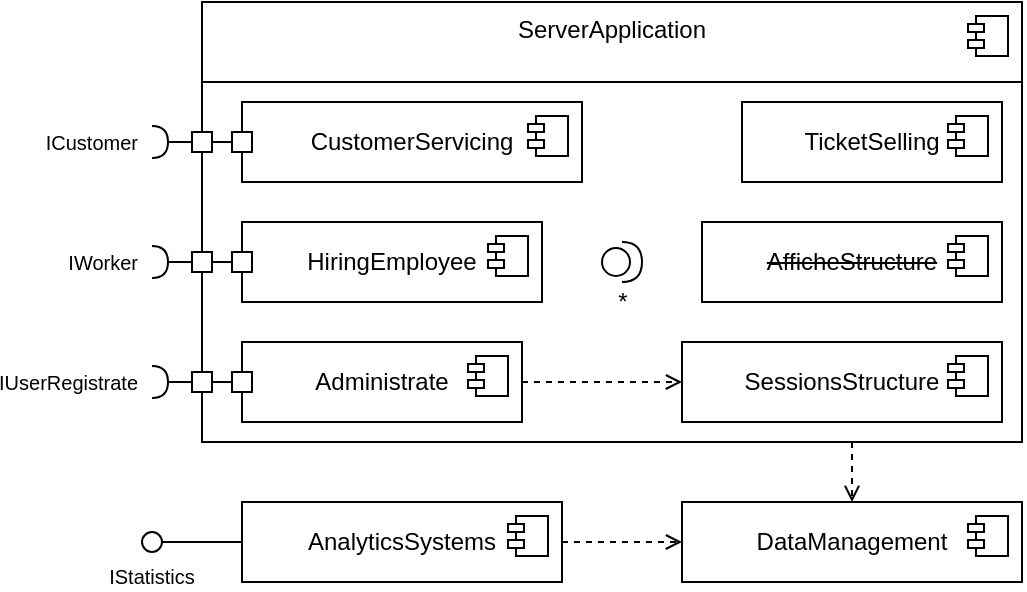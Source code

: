 <mxfile version="24.9.0">
  <diagram name="Диаграмма компонентов" id="Ea80tIoXrc0XHkkVBQ1X">
    <mxGraphModel dx="925" dy="494" grid="1" gridSize="10" guides="1" tooltips="1" connect="1" arrows="1" fold="1" page="1" pageScale="1" pageWidth="827" pageHeight="1169" math="0" shadow="0">
      <root>
        <mxCell id="0" />
        <mxCell id="1" parent="0" />
        <mxCell id="xQDjcpTIG1fXbbpjyc3H-1" value="ServerApplication" style="html=1;dropTarget=0;whiteSpace=wrap;verticalAlign=top;" vertex="1" parent="1">
          <mxGeometry x="224" y="440" width="410" height="220" as="geometry" />
        </mxCell>
        <mxCell id="xQDjcpTIG1fXbbpjyc3H-2" value="" style="shape=module;jettyWidth=8;jettyHeight=4;" vertex="1" parent="xQDjcpTIG1fXbbpjyc3H-1">
          <mxGeometry x="1" width="20" height="20" relative="1" as="geometry">
            <mxPoint x="-27" y="7" as="offset" />
          </mxGeometry>
        </mxCell>
        <mxCell id="xQDjcpTIG1fXbbpjyc3H-3" value="" style="endArrow=none;html=1;rounded=0;exitX=0.998;exitY=0.103;exitDx=0;exitDy=0;exitPerimeter=0;entryX=0.003;entryY=0.103;entryDx=0;entryDy=0;entryPerimeter=0;" edge="1" parent="1">
          <mxGeometry width="50" height="50" relative="1" as="geometry">
            <mxPoint x="634" y="480.0" as="sourcePoint" />
            <mxPoint x="224" y="480.0" as="targetPoint" />
          </mxGeometry>
        </mxCell>
        <mxCell id="xQDjcpTIG1fXbbpjyc3H-4" value="Administrate" style="html=1;dropTarget=0;whiteSpace=wrap;align=center;verticalAlign=middle;" vertex="1" parent="1">
          <mxGeometry x="244" y="610" width="140" height="40" as="geometry" />
        </mxCell>
        <mxCell id="xQDjcpTIG1fXbbpjyc3H-5" value="" style="shape=module;jettyWidth=8;jettyHeight=4;" vertex="1" parent="xQDjcpTIG1fXbbpjyc3H-4">
          <mxGeometry x="1" width="20" height="20" relative="1" as="geometry">
            <mxPoint x="-27" y="7" as="offset" />
          </mxGeometry>
        </mxCell>
        <mxCell id="xQDjcpTIG1fXbbpjyc3H-7" value="AnalyticsSystems" style="html=1;dropTarget=0;whiteSpace=wrap;align=center;verticalAlign=middle;" vertex="1" parent="1">
          <mxGeometry x="244" y="690" width="160" height="40" as="geometry" />
        </mxCell>
        <mxCell id="xQDjcpTIG1fXbbpjyc3H-8" value="" style="shape=module;jettyWidth=8;jettyHeight=4;" vertex="1" parent="xQDjcpTIG1fXbbpjyc3H-7">
          <mxGeometry x="1" width="20" height="20" relative="1" as="geometry">
            <mxPoint x="-27" y="7" as="offset" />
          </mxGeometry>
        </mxCell>
        <mxCell id="xQDjcpTIG1fXbbpjyc3H-10" value="DataManagement" style="html=1;dropTarget=0;whiteSpace=wrap;align=center;verticalAlign=middle;" vertex="1" parent="1">
          <mxGeometry x="464" y="690" width="170" height="40" as="geometry" />
        </mxCell>
        <mxCell id="xQDjcpTIG1fXbbpjyc3H-11" value="" style="shape=module;jettyWidth=8;jettyHeight=4;" vertex="1" parent="xQDjcpTIG1fXbbpjyc3H-10">
          <mxGeometry x="1" width="20" height="20" relative="1" as="geometry">
            <mxPoint x="-27" y="7" as="offset" />
          </mxGeometry>
        </mxCell>
        <mxCell id="xQDjcpTIG1fXbbpjyc3H-24" value="IStatistics" style="ellipse;whiteSpace=wrap;html=1;aspect=fixed;labelPosition=center;verticalLabelPosition=bottom;align=center;verticalAlign=top;fontSize=10;" vertex="1" parent="1">
          <mxGeometry x="194" y="705" width="10" height="10" as="geometry" />
        </mxCell>
        <mxCell id="xQDjcpTIG1fXbbpjyc3H-26" value="" style="endArrow=open;dashed=1;html=1;rounded=0;entryX=0;entryY=0.5;entryDx=0;entryDy=0;exitX=1;exitY=0.5;exitDx=0;exitDy=0;endFill=0;" edge="1" parent="1" source="xQDjcpTIG1fXbbpjyc3H-7" target="xQDjcpTIG1fXbbpjyc3H-10">
          <mxGeometry width="50" height="50" relative="1" as="geometry">
            <mxPoint x="344" y="750" as="sourcePoint" />
            <mxPoint x="394" y="700" as="targetPoint" />
          </mxGeometry>
        </mxCell>
        <mxCell id="xQDjcpTIG1fXbbpjyc3H-27" value="&lt;strike&gt;AfficheStructure&lt;/strike&gt;" style="html=1;dropTarget=0;whiteSpace=wrap;align=center;verticalAlign=middle;" vertex="1" parent="1">
          <mxGeometry x="474" y="550" width="150" height="40" as="geometry" />
        </mxCell>
        <mxCell id="xQDjcpTIG1fXbbpjyc3H-28" value="" style="shape=module;jettyWidth=8;jettyHeight=4;" vertex="1" parent="xQDjcpTIG1fXbbpjyc3H-27">
          <mxGeometry x="1" width="20" height="20" relative="1" as="geometry">
            <mxPoint x="-27" y="7" as="offset" />
          </mxGeometry>
        </mxCell>
        <mxCell id="xQDjcpTIG1fXbbpjyc3H-29" value="SessionsStructure" style="html=1;dropTarget=0;whiteSpace=wrap;align=center;verticalAlign=middle;" vertex="1" parent="1">
          <mxGeometry x="464" y="610" width="160" height="40" as="geometry" />
        </mxCell>
        <mxCell id="xQDjcpTIG1fXbbpjyc3H-30" value="" style="shape=module;jettyWidth=8;jettyHeight=4;" vertex="1" parent="xQDjcpTIG1fXbbpjyc3H-29">
          <mxGeometry x="1" width="20" height="20" relative="1" as="geometry">
            <mxPoint x="-27" y="7" as="offset" />
          </mxGeometry>
        </mxCell>
        <mxCell id="xQDjcpTIG1fXbbpjyc3H-31" value="HiringEmployee" style="html=1;dropTarget=0;whiteSpace=wrap;align=center;verticalAlign=middle;" vertex="1" parent="1">
          <mxGeometry x="244" y="550" width="150" height="40" as="geometry" />
        </mxCell>
        <mxCell id="xQDjcpTIG1fXbbpjyc3H-32" value="" style="shape=module;jettyWidth=8;jettyHeight=4;" vertex="1" parent="xQDjcpTIG1fXbbpjyc3H-31">
          <mxGeometry x="1" width="20" height="20" relative="1" as="geometry">
            <mxPoint x="-27" y="7" as="offset" />
          </mxGeometry>
        </mxCell>
        <mxCell id="xQDjcpTIG1fXbbpjyc3H-33" value="TicketSelling" style="html=1;dropTarget=0;whiteSpace=wrap;align=center;verticalAlign=middle;" vertex="1" parent="1">
          <mxGeometry x="494" y="490" width="130" height="40" as="geometry" />
        </mxCell>
        <mxCell id="xQDjcpTIG1fXbbpjyc3H-34" value="" style="shape=module;jettyWidth=8;jettyHeight=4;" vertex="1" parent="xQDjcpTIG1fXbbpjyc3H-33">
          <mxGeometry x="1" width="20" height="20" relative="1" as="geometry">
            <mxPoint x="-27" y="7" as="offset" />
          </mxGeometry>
        </mxCell>
        <mxCell id="xQDjcpTIG1fXbbpjyc3H-35" value="CustomerServicing" style="html=1;dropTarget=0;whiteSpace=wrap;align=center;verticalAlign=middle;" vertex="1" parent="1">
          <mxGeometry x="244" y="490" width="170" height="40" as="geometry" />
        </mxCell>
        <mxCell id="xQDjcpTIG1fXbbpjyc3H-36" value="" style="shape=module;jettyWidth=8;jettyHeight=4;" vertex="1" parent="xQDjcpTIG1fXbbpjyc3H-35">
          <mxGeometry x="1" width="20" height="20" relative="1" as="geometry">
            <mxPoint x="-27" y="7" as="offset" />
          </mxGeometry>
        </mxCell>
        <mxCell id="xQDjcpTIG1fXbbpjyc3H-39" value="" style="rounded=0;orthogonalLoop=1;jettySize=auto;html=1;endArrow=halfCircle;endFill=0;endSize=6;strokeWidth=1;sketch=0;fontSize=12;curved=1;" edge="1" parent="1" target="xQDjcpTIG1fXbbpjyc3H-40">
          <mxGeometry relative="1" as="geometry">
            <mxPoint x="224" y="510" as="sourcePoint" />
          </mxGeometry>
        </mxCell>
        <mxCell id="xQDjcpTIG1fXbbpjyc3H-40" value="ICustomer" style="ellipse;whiteSpace=wrap;html=1;align=right;aspect=fixed;fillColor=none;strokeColor=none;resizable=0;perimeter=centerPerimeter;rotatable=0;allowArrows=0;points=[];outlineConnect=1;labelPosition=left;verticalLabelPosition=middle;verticalAlign=middle;fontSize=10;" vertex="1" parent="1">
          <mxGeometry x="194" y="505" width="10" height="10" as="geometry" />
        </mxCell>
        <mxCell id="xQDjcpTIG1fXbbpjyc3H-41" value="" style="whiteSpace=wrap;html=1;aspect=fixed;" vertex="1" parent="1">
          <mxGeometry x="239" y="505" width="10" height="10" as="geometry" />
        </mxCell>
        <mxCell id="xQDjcpTIG1fXbbpjyc3H-42" value="" style="whiteSpace=wrap;html=1;aspect=fixed;" vertex="1" parent="1">
          <mxGeometry x="219" y="505" width="10" height="10" as="geometry" />
        </mxCell>
        <mxCell id="xQDjcpTIG1fXbbpjyc3H-43" value="*" style="shape=providedRequiredInterface;html=1;verticalLabelPosition=bottom;sketch=0;" vertex="1" parent="1">
          <mxGeometry x="424" y="560" width="20" height="20" as="geometry" />
        </mxCell>
        <mxCell id="xQDjcpTIG1fXbbpjyc3H-47" value="" style="endArrow=none;html=1;rounded=0;exitX=1;exitY=0.5;exitDx=0;exitDy=0;entryX=0;entryY=0.5;entryDx=0;entryDy=0;" edge="1" parent="1" source="xQDjcpTIG1fXbbpjyc3H-42" target="xQDjcpTIG1fXbbpjyc3H-41">
          <mxGeometry width="50" height="50" relative="1" as="geometry">
            <mxPoint x="344" y="610" as="sourcePoint" />
            <mxPoint x="394" y="560" as="targetPoint" />
          </mxGeometry>
        </mxCell>
        <mxCell id="xQDjcpTIG1fXbbpjyc3H-58" value="" style="rounded=0;orthogonalLoop=1;jettySize=auto;html=1;endArrow=halfCircle;endFill=0;endSize=6;strokeWidth=1;sketch=0;fontSize=12;curved=1;" edge="1" parent="1" target="xQDjcpTIG1fXbbpjyc3H-59">
          <mxGeometry relative="1" as="geometry">
            <mxPoint x="224" y="630" as="sourcePoint" />
          </mxGeometry>
        </mxCell>
        <mxCell id="xQDjcpTIG1fXbbpjyc3H-59" value="IUserRegistrate" style="ellipse;whiteSpace=wrap;html=1;align=right;aspect=fixed;fillColor=none;strokeColor=none;resizable=0;perimeter=centerPerimeter;rotatable=0;allowArrows=0;points=[];outlineConnect=1;labelPosition=left;verticalLabelPosition=middle;verticalAlign=middle;fontSize=10;" vertex="1" parent="1">
          <mxGeometry x="194" y="625" width="10" height="10" as="geometry" />
        </mxCell>
        <mxCell id="xQDjcpTIG1fXbbpjyc3H-60" value="" style="whiteSpace=wrap;html=1;aspect=fixed;" vertex="1" parent="1">
          <mxGeometry x="239" y="625" width="10" height="10" as="geometry" />
        </mxCell>
        <mxCell id="xQDjcpTIG1fXbbpjyc3H-61" value="" style="whiteSpace=wrap;html=1;aspect=fixed;" vertex="1" parent="1">
          <mxGeometry x="219" y="625" width="10" height="10" as="geometry" />
        </mxCell>
        <mxCell id="xQDjcpTIG1fXbbpjyc3H-62" value="" style="endArrow=none;html=1;rounded=0;exitX=1;exitY=0.5;exitDx=0;exitDy=0;entryX=0;entryY=0.5;entryDx=0;entryDy=0;" edge="1" parent="1" source="xQDjcpTIG1fXbbpjyc3H-61" target="xQDjcpTIG1fXbbpjyc3H-60">
          <mxGeometry width="50" height="50" relative="1" as="geometry">
            <mxPoint x="344" y="730" as="sourcePoint" />
            <mxPoint x="394" y="680" as="targetPoint" />
          </mxGeometry>
        </mxCell>
        <mxCell id="xQDjcpTIG1fXbbpjyc3H-64" value="" style="rounded=0;orthogonalLoop=1;jettySize=auto;html=1;endArrow=halfCircle;endFill=0;endSize=6;strokeWidth=1;sketch=0;fontSize=12;curved=1;" edge="1" parent="1" target="xQDjcpTIG1fXbbpjyc3H-65">
          <mxGeometry relative="1" as="geometry">
            <mxPoint x="224" y="570" as="sourcePoint" />
          </mxGeometry>
        </mxCell>
        <mxCell id="xQDjcpTIG1fXbbpjyc3H-65" value="IWorker" style="ellipse;whiteSpace=wrap;html=1;align=right;aspect=fixed;fillColor=none;strokeColor=none;resizable=0;perimeter=centerPerimeter;rotatable=0;allowArrows=0;points=[];outlineConnect=1;labelPosition=left;verticalLabelPosition=middle;verticalAlign=middle;fontSize=10;" vertex="1" parent="1">
          <mxGeometry x="194" y="565" width="10" height="10" as="geometry" />
        </mxCell>
        <mxCell id="xQDjcpTIG1fXbbpjyc3H-66" value="" style="whiteSpace=wrap;html=1;aspect=fixed;" vertex="1" parent="1">
          <mxGeometry x="239" y="565" width="10" height="10" as="geometry" />
        </mxCell>
        <mxCell id="xQDjcpTIG1fXbbpjyc3H-67" value="" style="whiteSpace=wrap;html=1;aspect=fixed;" vertex="1" parent="1">
          <mxGeometry x="219" y="565" width="10" height="10" as="geometry" />
        </mxCell>
        <mxCell id="xQDjcpTIG1fXbbpjyc3H-68" value="" style="endArrow=none;html=1;rounded=0;exitX=1;exitY=0.5;exitDx=0;exitDy=0;entryX=0;entryY=0.5;entryDx=0;entryDy=0;" edge="1" parent="1" source="xQDjcpTIG1fXbbpjyc3H-67" target="xQDjcpTIG1fXbbpjyc3H-66">
          <mxGeometry width="50" height="50" relative="1" as="geometry">
            <mxPoint x="344" y="670" as="sourcePoint" />
            <mxPoint x="394" y="620" as="targetPoint" />
          </mxGeometry>
        </mxCell>
        <mxCell id="xQDjcpTIG1fXbbpjyc3H-70" value="" style="endArrow=none;html=1;rounded=0;exitX=1;exitY=0.5;exitDx=0;exitDy=0;entryX=0;entryY=0.5;entryDx=0;entryDy=0;" edge="1" parent="1" source="xQDjcpTIG1fXbbpjyc3H-24" target="xQDjcpTIG1fXbbpjyc3H-7">
          <mxGeometry width="50" height="50" relative="1" as="geometry">
            <mxPoint x="334" y="710" as="sourcePoint" />
            <mxPoint x="384" y="660" as="targetPoint" />
          </mxGeometry>
        </mxCell>
        <mxCell id="xQDjcpTIG1fXbbpjyc3H-71" value="" style="endArrow=open;dashed=1;html=1;rounded=0;entryX=0.5;entryY=0;entryDx=0;entryDy=0;endFill=0;" edge="1" parent="1" target="xQDjcpTIG1fXbbpjyc3H-10">
          <mxGeometry width="50" height="50" relative="1" as="geometry">
            <mxPoint x="549" y="660" as="sourcePoint" />
            <mxPoint x="474" y="710" as="targetPoint" />
          </mxGeometry>
        </mxCell>
        <mxCell id="xQDjcpTIG1fXbbpjyc3H-72" value="" style="endArrow=open;dashed=1;html=1;rounded=0;exitX=1;exitY=0.5;exitDx=0;exitDy=0;entryX=0;entryY=0.5;entryDx=0;entryDy=0;endFill=0;" edge="1" parent="1" source="xQDjcpTIG1fXbbpjyc3H-4" target="xQDjcpTIG1fXbbpjyc3H-29">
          <mxGeometry width="50" height="50" relative="1" as="geometry">
            <mxPoint x="440" y="650" as="sourcePoint" />
            <mxPoint x="490" y="600" as="targetPoint" />
          </mxGeometry>
        </mxCell>
      </root>
    </mxGraphModel>
  </diagram>
</mxfile>
